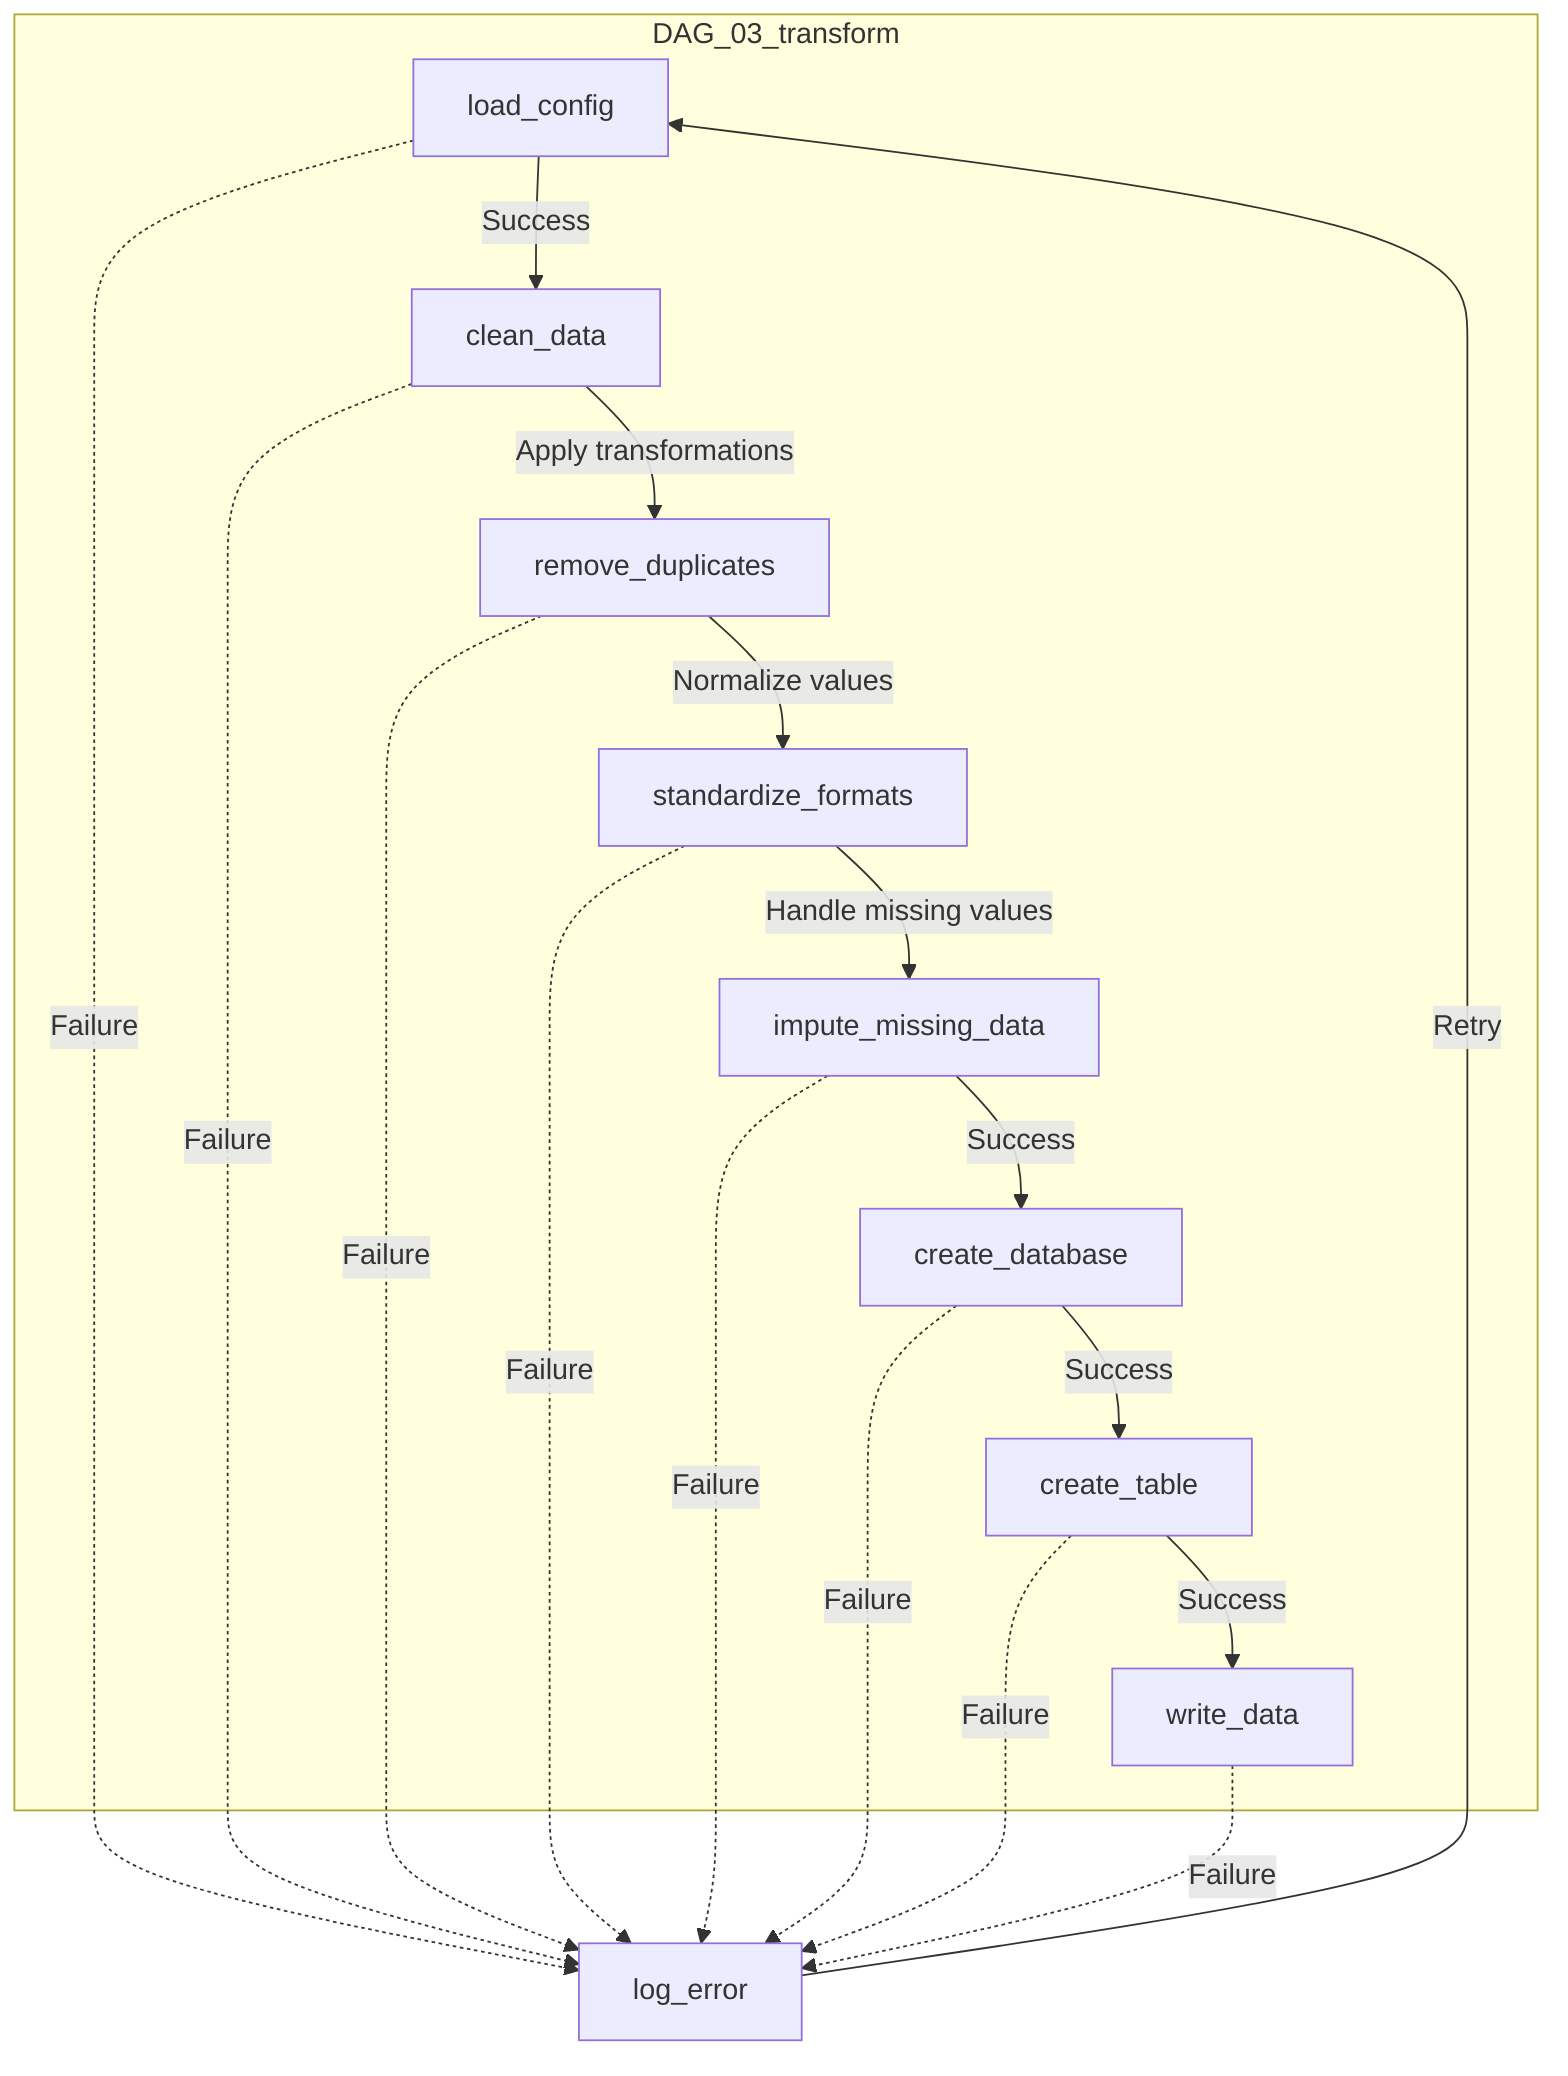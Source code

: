 graph TD;
    subgraph DAG_03_transform
        A[load_config] -->|Success| B[clean_data];
        B -->|Apply transformations| B1[remove_duplicates];
        B1 -->|Normalize values| B2[standardize_formats];
        B2 -->|Handle missing values| B3[impute_missing_data];
        B3 -->|Success| C[create_database];
        C -->|Success| D[create_table];
        D -->|Success| E[write_data];
    end
    
    A -.->|Failure| X[log_error];
    B -.->|Failure| X;
    B1 -.->|Failure| X;
    B2 -.->|Failure| X;
    B3 -.->|Failure| X;
    C -.->|Failure| X;
    D -.->|Failure| X;
    E -.->|Failure| X;
    X -->|Retry| A;